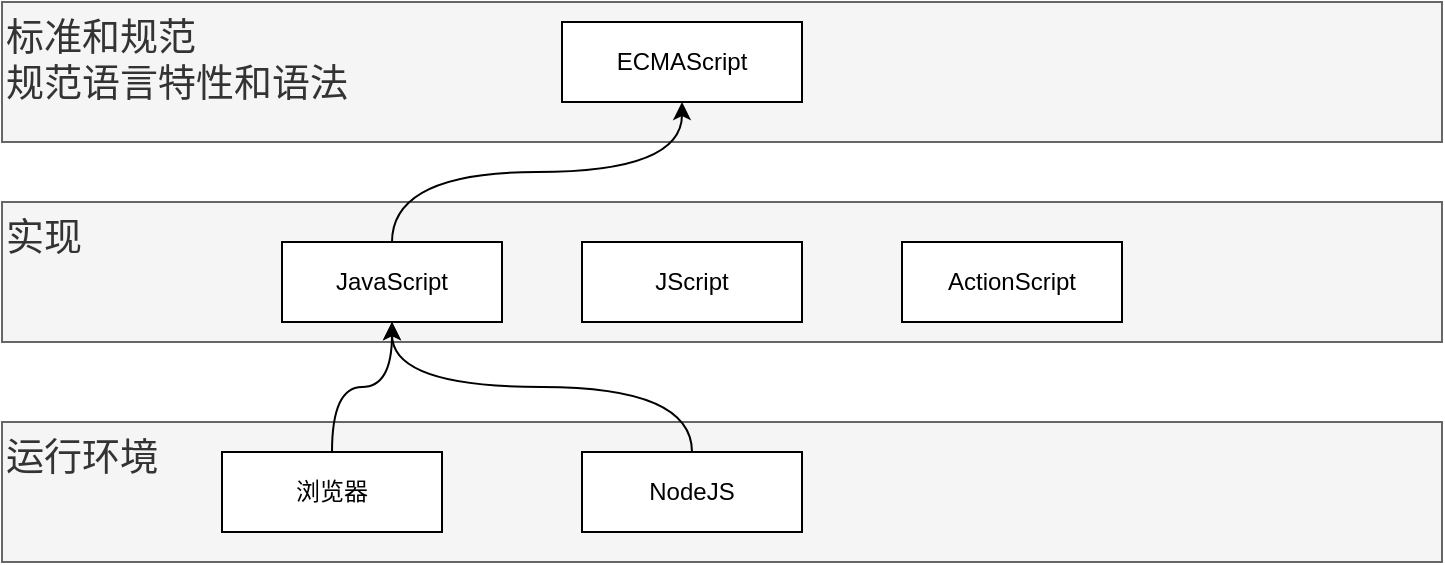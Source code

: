 <mxfile version="21.2.8" type="device" pages="2">
  <diagram name="第 1 页" id="by3czW3JzIzcbSMeDfcr">
    <mxGraphModel dx="1300" dy="841" grid="0" gridSize="10" guides="1" tooltips="1" connect="1" arrows="1" fold="1" page="1" pageScale="1" pageWidth="1169" pageHeight="827" math="0" shadow="0">
      <root>
        <mxCell id="0" />
        <mxCell id="1" parent="0" />
        <mxCell id="h12BK_1TCjef9Sinh-2S-10" value="标准和规范&lt;br&gt;规范语言特性和语法" style="rounded=0;whiteSpace=wrap;html=1;fillColor=#f5f5f5;fontColor=#333333;strokeColor=#666666;align=left;horizontal=1;verticalAlign=top;fontSize=19;" parent="1" vertex="1">
          <mxGeometry x="220" y="120" width="720" height="70" as="geometry" />
        </mxCell>
        <mxCell id="h12BK_1TCjef9Sinh-2S-9" value="实现" style="rounded=0;whiteSpace=wrap;html=1;fillColor=#f5f5f5;fontColor=#333333;strokeColor=#666666;fontSize=19;align=left;verticalAlign=top;" parent="1" vertex="1">
          <mxGeometry x="220" y="220" width="720" height="70" as="geometry" />
        </mxCell>
        <mxCell id="h12BK_1TCjef9Sinh-2S-1" value="ECMAScript" style="rounded=0;whiteSpace=wrap;html=1;" parent="1" vertex="1">
          <mxGeometry x="500" y="130" width="120" height="40" as="geometry" />
        </mxCell>
        <mxCell id="NZnAU2eIwreMoHUWp4Q--4" style="rounded=0;orthogonalLoop=1;jettySize=auto;html=1;exitX=0.5;exitY=0;exitDx=0;exitDy=0;entryX=0.5;entryY=1;entryDx=0;entryDy=0;edgeStyle=orthogonalEdgeStyle;curved=1;" parent="1" source="h12BK_1TCjef9Sinh-2S-2" target="h12BK_1TCjef9Sinh-2S-1" edge="1">
          <mxGeometry relative="1" as="geometry" />
        </mxCell>
        <mxCell id="h12BK_1TCjef9Sinh-2S-2" value="JavaScript" style="rounded=0;whiteSpace=wrap;html=1;" parent="1" vertex="1">
          <mxGeometry x="360" y="240" width="110" height="40" as="geometry" />
        </mxCell>
        <mxCell id="h12BK_1TCjef9Sinh-2S-3" value="JScript" style="rounded=0;whiteSpace=wrap;html=1;" parent="1" vertex="1">
          <mxGeometry x="510" y="240" width="110" height="40" as="geometry" />
        </mxCell>
        <mxCell id="h12BK_1TCjef9Sinh-2S-4" value="ActionScript" style="rounded=0;whiteSpace=wrap;html=1;" parent="1" vertex="1">
          <mxGeometry x="670" y="240" width="110" height="40" as="geometry" />
        </mxCell>
        <mxCell id="NZnAU2eIwreMoHUWp4Q--1" value="运行环境" style="rounded=0;whiteSpace=wrap;html=1;fillColor=#f5f5f5;fontColor=#333333;strokeColor=#666666;fontSize=19;align=left;verticalAlign=top;" parent="1" vertex="1">
          <mxGeometry x="220" y="330" width="720" height="70" as="geometry" />
        </mxCell>
        <mxCell id="NZnAU2eIwreMoHUWp4Q--5" style="edgeStyle=orthogonalEdgeStyle;rounded=0;orthogonalLoop=1;jettySize=auto;html=1;exitX=0.5;exitY=0;exitDx=0;exitDy=0;entryX=0.5;entryY=1;entryDx=0;entryDy=0;curved=1;" parent="1" source="NZnAU2eIwreMoHUWp4Q--2" target="h12BK_1TCjef9Sinh-2S-2" edge="1">
          <mxGeometry relative="1" as="geometry" />
        </mxCell>
        <mxCell id="NZnAU2eIwreMoHUWp4Q--2" value="浏览器" style="rounded=0;whiteSpace=wrap;html=1;" parent="1" vertex="1">
          <mxGeometry x="330" y="345" width="110" height="40" as="geometry" />
        </mxCell>
        <mxCell id="NZnAU2eIwreMoHUWp4Q--6" style="edgeStyle=orthogonalEdgeStyle;rounded=0;orthogonalLoop=1;jettySize=auto;html=1;exitX=0.5;exitY=0;exitDx=0;exitDy=0;entryX=0.5;entryY=1;entryDx=0;entryDy=0;curved=1;" parent="1" source="NZnAU2eIwreMoHUWp4Q--3" target="h12BK_1TCjef9Sinh-2S-2" edge="1">
          <mxGeometry relative="1" as="geometry" />
        </mxCell>
        <mxCell id="NZnAU2eIwreMoHUWp4Q--3" value="NodeJS" style="rounded=0;whiteSpace=wrap;html=1;" parent="1" vertex="1">
          <mxGeometry x="510" y="345" width="110" height="40" as="geometry" />
        </mxCell>
      </root>
    </mxGraphModel>
  </diagram>
  <diagram id="aWPnJpKgSEB8zjdB0yCj" name="第 2 页">
    <mxGraphModel dx="1300" dy="841" grid="0" gridSize="10" guides="1" tooltips="1" connect="1" arrows="1" fold="1" page="1" pageScale="1" pageWidth="1169" pageHeight="827" math="0" shadow="0">
      <root>
        <mxCell id="0" />
        <mxCell id="1" parent="0" />
        <mxCell id="H0PaDNjUfqyWkL0fdEoy-1" value="运行环境" style="rounded=0;whiteSpace=wrap;html=1;fillColor=#f5f5f5;fontColor=#333333;strokeColor=#666666;fontSize=19;align=left;verticalAlign=top;" parent="1" vertex="1">
          <mxGeometry x="220" y="339" width="720" height="70" as="geometry" />
        </mxCell>
        <mxCell id="sNC7R0S0GrX3QWX5Nrm0-1" value="模块儿化&lt;br&gt;标准和规范" style="rounded=0;whiteSpace=wrap;html=1;fillColor=#f5f5f5;fontColor=#333333;strokeColor=#666666;align=left;horizontal=1;verticalAlign=top;fontSize=19;" parent="1" vertex="1">
          <mxGeometry x="220" y="120" width="720" height="70" as="geometry" />
        </mxCell>
        <mxCell id="sNC7R0S0GrX3QWX5Nrm0-2" value="实现" style="rounded=0;whiteSpace=wrap;html=1;fillColor=#f5f5f5;fontColor=#333333;strokeColor=#666666;fontSize=19;align=left;verticalAlign=top;" parent="1" vertex="1">
          <mxGeometry x="220" y="220" width="720" height="70" as="geometry" />
        </mxCell>
        <mxCell id="sNC7R0S0GrX3QWX5Nrm0-3" value="CommonJS" style="rounded=0;whiteSpace=wrap;html=1;" parent="1" vertex="1">
          <mxGeometry x="758" y="129" width="120" height="44" as="geometry" />
        </mxCell>
        <mxCell id="0kqHRJadQreUmzv6MLym-1" value="AMD(Async Module Definition)" style="rounded=0;whiteSpace=wrap;html=1;" parent="1" vertex="1">
          <mxGeometry x="329" y="129" width="111" height="44" as="geometry" />
        </mxCell>
        <mxCell id="0kqHRJadQreUmzv6MLym-2" value="CMD(Common Module Definition)" style="rounded=0;whiteSpace=wrap;html=1;" parent="1" vertex="1">
          <mxGeometry x="459" y="129" width="111" height="44" as="geometry" />
        </mxCell>
        <mxCell id="0kqHRJadQreUmzv6MLym-5" style="edgeStyle=orthogonalEdgeStyle;rounded=0;orthogonalLoop=1;jettySize=auto;html=1;exitX=0.5;exitY=0;exitDx=0;exitDy=0;entryX=0.5;entryY=1;entryDx=0;entryDy=0;curved=1;" parent="1" source="0kqHRJadQreUmzv6MLym-3" target="0kqHRJadQreUmzv6MLym-1" edge="1">
          <mxGeometry relative="1" as="geometry" />
        </mxCell>
        <mxCell id="0kqHRJadQreUmzv6MLym-3" value="RequireJS" style="rounded=0;whiteSpace=wrap;html=1;" parent="1" vertex="1">
          <mxGeometry x="311" y="233" width="102" height="35" as="geometry" />
        </mxCell>
        <mxCell id="0kqHRJadQreUmzv6MLym-6" style="edgeStyle=orthogonalEdgeStyle;rounded=0;orthogonalLoop=1;jettySize=auto;html=1;exitX=0.5;exitY=0;exitDx=0;exitDy=0;curved=1;" parent="1" source="0kqHRJadQreUmzv6MLym-4" target="0kqHRJadQreUmzv6MLym-2" edge="1">
          <mxGeometry relative="1" as="geometry" />
        </mxCell>
        <mxCell id="0kqHRJadQreUmzv6MLym-4" value="SeaJS" style="rounded=0;whiteSpace=wrap;html=1;" parent="1" vertex="1">
          <mxGeometry x="480" y="232.5" width="99" height="36" as="geometry" />
        </mxCell>
        <mxCell id="UYV-qQiV5rPdGFAHDB6t-7" style="edgeStyle=orthogonalEdgeStyle;rounded=0;orthogonalLoop=1;jettySize=auto;html=1;exitX=0.5;exitY=0;exitDx=0;exitDy=0;curved=1;" parent="1" source="0kqHRJadQreUmzv6MLym-7" target="UYV-qQiV5rPdGFAHDB6t-1" edge="1">
          <mxGeometry relative="1" as="geometry" />
        </mxCell>
        <mxCell id="UYV-qQiV5rPdGFAHDB6t-8" style="edgeStyle=orthogonalEdgeStyle;rounded=0;orthogonalLoop=1;jettySize=auto;html=1;exitX=0.5;exitY=0;exitDx=0;exitDy=0;entryX=0.5;entryY=1;entryDx=0;entryDy=0;curved=1;" parent="1" source="0kqHRJadQreUmzv6MLym-7" target="0kqHRJadQreUmzv6MLym-9" edge="1">
          <mxGeometry relative="1" as="geometry" />
        </mxCell>
        <mxCell id="0kqHRJadQreUmzv6MLym-7" value="NodeJS" style="rounded=0;whiteSpace=wrap;html=1;" parent="1" vertex="1">
          <mxGeometry x="626" y="355" width="268" height="36" as="geometry" />
        </mxCell>
        <mxCell id="0kqHRJadQreUmzv6MLym-8" value="ES6的模块" style="rounded=0;whiteSpace=wrap;html=1;" parent="1" vertex="1">
          <mxGeometry x="608" y="129" width="120" height="44" as="geometry" />
        </mxCell>
        <mxCell id="UYV-qQiV5rPdGFAHDB6t-5" style="edgeStyle=orthogonalEdgeStyle;rounded=0;orthogonalLoop=1;jettySize=auto;html=1;exitX=0.5;exitY=0;exitDx=0;exitDy=0;curved=1;" parent="1" source="0kqHRJadQreUmzv6MLym-9" target="0kqHRJadQreUmzv6MLym-8" edge="1">
          <mxGeometry relative="1" as="geometry" />
        </mxCell>
        <mxCell id="0kqHRJadQreUmzv6MLym-9" value="JavaSctipt" style="rounded=0;whiteSpace=wrap;html=1;" parent="1" vertex="1">
          <mxGeometry x="602" y="231.5" width="109" height="36.5" as="geometry" />
        </mxCell>
        <mxCell id="UYV-qQiV5rPdGFAHDB6t-2" style="edgeStyle=orthogonalEdgeStyle;rounded=0;orthogonalLoop=1;jettySize=auto;html=1;exitX=0.5;exitY=0;exitDx=0;exitDy=0;entryX=0.5;entryY=1;entryDx=0;entryDy=0;curved=1;" parent="1" source="u87RuP235GtFTKcVCNxR-1" target="0kqHRJadQreUmzv6MLym-3" edge="1">
          <mxGeometry relative="1" as="geometry" />
        </mxCell>
        <mxCell id="UYV-qQiV5rPdGFAHDB6t-3" style="edgeStyle=orthogonalEdgeStyle;rounded=0;orthogonalLoop=1;jettySize=auto;html=1;exitX=0.5;exitY=0;exitDx=0;exitDy=0;entryX=0.5;entryY=1;entryDx=0;entryDy=0;curved=1;" parent="1" source="u87RuP235GtFTKcVCNxR-1" target="0kqHRJadQreUmzv6MLym-4" edge="1">
          <mxGeometry relative="1" as="geometry" />
        </mxCell>
        <mxCell id="shRlt0cAVchFjo-uVAKR-1" style="edgeStyle=orthogonalEdgeStyle;rounded=0;orthogonalLoop=1;jettySize=auto;html=1;exitX=0.5;exitY=0;exitDx=0;exitDy=0;entryX=0.5;entryY=1;entryDx=0;entryDy=0;curved=1;" parent="1" source="u87RuP235GtFTKcVCNxR-1" target="0kqHRJadQreUmzv6MLym-9" edge="1">
          <mxGeometry relative="1" as="geometry">
            <Array as="points">
              <mxPoint x="457" y="330" />
              <mxPoint x="657" y="330" />
            </Array>
          </mxGeometry>
        </mxCell>
        <mxCell id="u87RuP235GtFTKcVCNxR-1" value="浏览器" style="rounded=0;whiteSpace=wrap;html=1;" parent="1" vertex="1">
          <mxGeometry x="314" y="355" width="285" height="37" as="geometry" />
        </mxCell>
        <mxCell id="UYV-qQiV5rPdGFAHDB6t-6" style="edgeStyle=orthogonalEdgeStyle;rounded=0;orthogonalLoop=1;jettySize=auto;html=1;exitX=0.5;exitY=0;exitDx=0;exitDy=0;curved=1;" parent="1" source="UYV-qQiV5rPdGFAHDB6t-1" target="sNC7R0S0GrX3QWX5Nrm0-3" edge="1">
          <mxGeometry relative="1" as="geometry" />
        </mxCell>
        <mxCell id="UYV-qQiV5rPdGFAHDB6t-1" value="CommonJS" style="rounded=0;whiteSpace=wrap;html=1;" parent="1" vertex="1">
          <mxGeometry x="763.5" y="231.5" width="109" height="36.5" as="geometry" />
        </mxCell>
      </root>
    </mxGraphModel>
  </diagram>
</mxfile>
